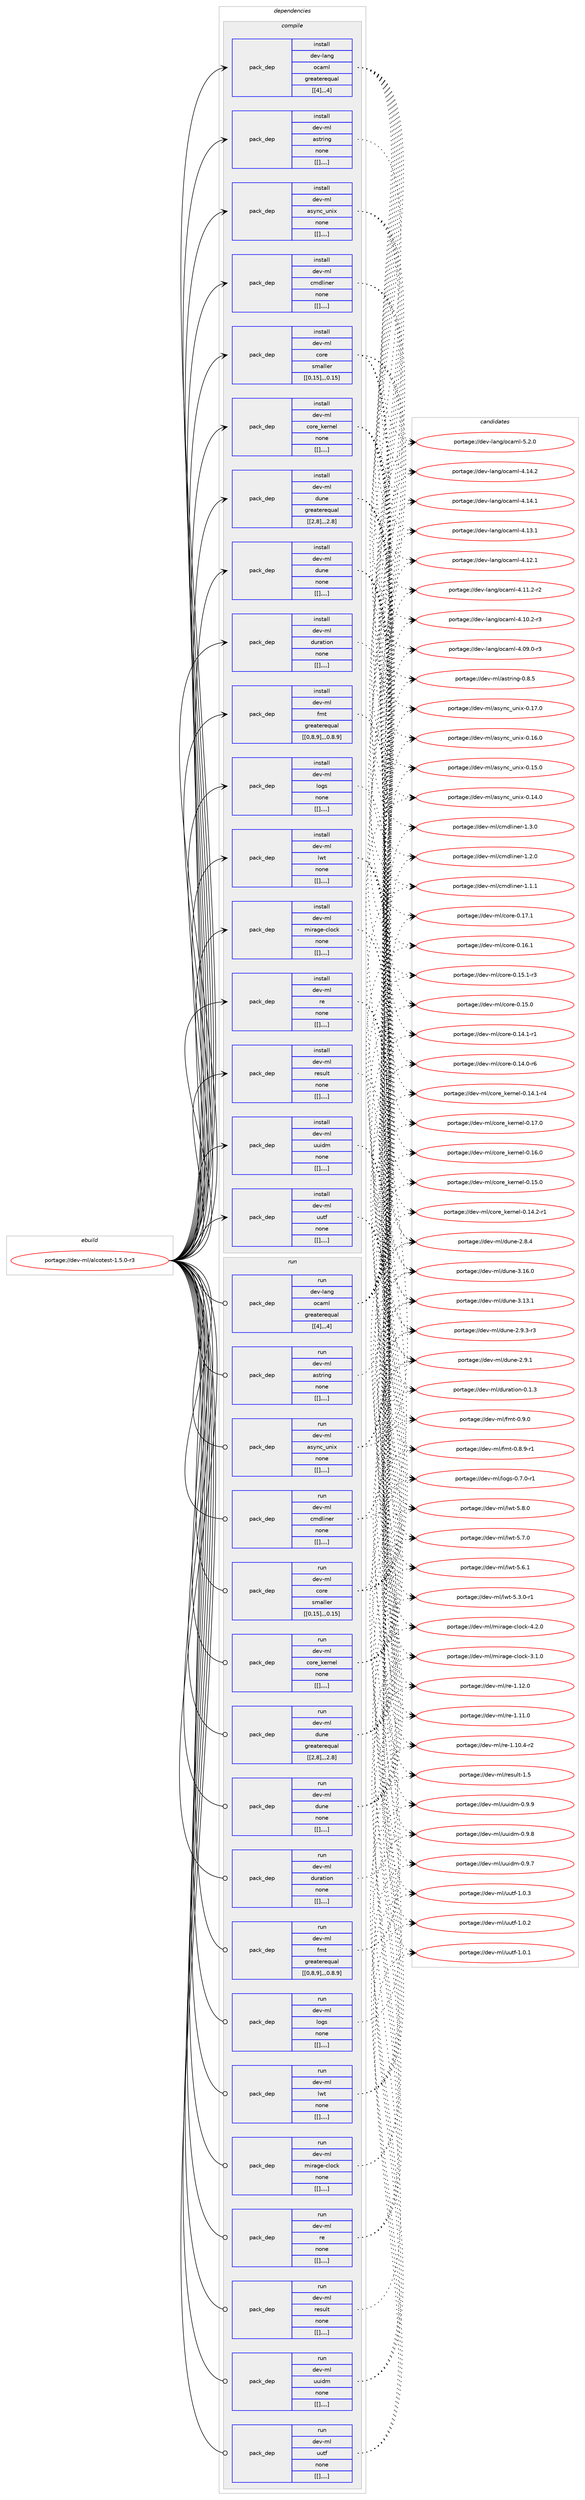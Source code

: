 digraph prolog {

# *************
# Graph options
# *************

newrank=true;
concentrate=true;
compound=true;
graph [rankdir=LR,fontname=Helvetica,fontsize=10,ranksep=1.5];#, ranksep=2.5, nodesep=0.2];
edge  [arrowhead=vee];
node  [fontname=Helvetica,fontsize=10];

# **********
# The ebuild
# **********

subgraph cluster_leftcol {
color=gray;
label=<<i>ebuild</i>>;
id [label="portage://dev-ml/alcotest-1.5.0-r3", color=red, width=4, href="../dev-ml/alcotest-1.5.0-r3.svg"];
}

# ****************
# The dependencies
# ****************

subgraph cluster_midcol {
color=gray;
label=<<i>dependencies</i>>;
subgraph cluster_compile {
fillcolor="#eeeeee";
style=filled;
label=<<i>compile</i>>;
subgraph pack88339 {
dependency120526 [label=<<TABLE BORDER="0" CELLBORDER="1" CELLSPACING="0" CELLPADDING="4" WIDTH="220"><TR><TD ROWSPAN="6" CELLPADDING="30">pack_dep</TD></TR><TR><TD WIDTH="110">install</TD></TR><TR><TD>dev-lang</TD></TR><TR><TD>ocaml</TD></TR><TR><TD>greaterequal</TD></TR><TR><TD>[[4],,,4]</TD></TR></TABLE>>, shape=none, color=blue];
}
id:e -> dependency120526:w [weight=20,style="solid",arrowhead="vee"];
subgraph pack88344 {
dependency120566 [label=<<TABLE BORDER="0" CELLBORDER="1" CELLSPACING="0" CELLPADDING="4" WIDTH="220"><TR><TD ROWSPAN="6" CELLPADDING="30">pack_dep</TD></TR><TR><TD WIDTH="110">install</TD></TR><TR><TD>dev-ml</TD></TR><TR><TD>astring</TD></TR><TR><TD>none</TD></TR><TR><TD>[[],,,,]</TD></TR></TABLE>>, shape=none, color=blue];
}
id:e -> dependency120566:w [weight=20,style="solid",arrowhead="vee"];
subgraph pack88395 {
dependency120609 [label=<<TABLE BORDER="0" CELLBORDER="1" CELLSPACING="0" CELLPADDING="4" WIDTH="220"><TR><TD ROWSPAN="6" CELLPADDING="30">pack_dep</TD></TR><TR><TD WIDTH="110">install</TD></TR><TR><TD>dev-ml</TD></TR><TR><TD>async_unix</TD></TR><TR><TD>none</TD></TR><TR><TD>[[],,,,]</TD></TR></TABLE>>, shape=none, color=blue];
}
id:e -> dependency120609:w [weight=20,style="solid",arrowhead="vee"];
subgraph pack88469 {
dependency120701 [label=<<TABLE BORDER="0" CELLBORDER="1" CELLSPACING="0" CELLPADDING="4" WIDTH="220"><TR><TD ROWSPAN="6" CELLPADDING="30">pack_dep</TD></TR><TR><TD WIDTH="110">install</TD></TR><TR><TD>dev-ml</TD></TR><TR><TD>cmdliner</TD></TR><TR><TD>none</TD></TR><TR><TD>[[],,,,]</TD></TR></TABLE>>, shape=none, color=blue];
}
id:e -> dependency120701:w [weight=20,style="solid",arrowhead="vee"];
subgraph pack88504 {
dependency120778 [label=<<TABLE BORDER="0" CELLBORDER="1" CELLSPACING="0" CELLPADDING="4" WIDTH="220"><TR><TD ROWSPAN="6" CELLPADDING="30">pack_dep</TD></TR><TR><TD WIDTH="110">install</TD></TR><TR><TD>dev-ml</TD></TR><TR><TD>core</TD></TR><TR><TD>smaller</TD></TR><TR><TD>[[0,15],,,0.15]</TD></TR></TABLE>>, shape=none, color=blue];
}
id:e -> dependency120778:w [weight=20,style="solid",arrowhead="vee"];
subgraph pack88569 {
dependency120819 [label=<<TABLE BORDER="0" CELLBORDER="1" CELLSPACING="0" CELLPADDING="4" WIDTH="220"><TR><TD ROWSPAN="6" CELLPADDING="30">pack_dep</TD></TR><TR><TD WIDTH="110">install</TD></TR><TR><TD>dev-ml</TD></TR><TR><TD>core_kernel</TD></TR><TR><TD>none</TD></TR><TR><TD>[[],,,,]</TD></TR></TABLE>>, shape=none, color=blue];
}
id:e -> dependency120819:w [weight=20,style="solid",arrowhead="vee"];
subgraph pack88588 {
dependency120857 [label=<<TABLE BORDER="0" CELLBORDER="1" CELLSPACING="0" CELLPADDING="4" WIDTH="220"><TR><TD ROWSPAN="6" CELLPADDING="30">pack_dep</TD></TR><TR><TD WIDTH="110">install</TD></TR><TR><TD>dev-ml</TD></TR><TR><TD>dune</TD></TR><TR><TD>greaterequal</TD></TR><TR><TD>[[2,8],,,2.8]</TD></TR></TABLE>>, shape=none, color=blue];
}
id:e -> dependency120857:w [weight=20,style="solid",arrowhead="vee"];
subgraph pack88665 {
dependency120948 [label=<<TABLE BORDER="0" CELLBORDER="1" CELLSPACING="0" CELLPADDING="4" WIDTH="220"><TR><TD ROWSPAN="6" CELLPADDING="30">pack_dep</TD></TR><TR><TD WIDTH="110">install</TD></TR><TR><TD>dev-ml</TD></TR><TR><TD>dune</TD></TR><TR><TD>none</TD></TR><TR><TD>[[],,,,]</TD></TR></TABLE>>, shape=none, color=blue];
}
id:e -> dependency120948:w [weight=20,style="solid",arrowhead="vee"];
subgraph pack88761 {
dependency121088 [label=<<TABLE BORDER="0" CELLBORDER="1" CELLSPACING="0" CELLPADDING="4" WIDTH="220"><TR><TD ROWSPAN="6" CELLPADDING="30">pack_dep</TD></TR><TR><TD WIDTH="110">install</TD></TR><TR><TD>dev-ml</TD></TR><TR><TD>duration</TD></TR><TR><TD>none</TD></TR><TR><TD>[[],,,,]</TD></TR></TABLE>>, shape=none, color=blue];
}
id:e -> dependency121088:w [weight=20,style="solid",arrowhead="vee"];
subgraph pack88835 {
dependency121107 [label=<<TABLE BORDER="0" CELLBORDER="1" CELLSPACING="0" CELLPADDING="4" WIDTH="220"><TR><TD ROWSPAN="6" CELLPADDING="30">pack_dep</TD></TR><TR><TD WIDTH="110">install</TD></TR><TR><TD>dev-ml</TD></TR><TR><TD>fmt</TD></TR><TR><TD>greaterequal</TD></TR><TR><TD>[[0,8,9],,,0.8.9]</TD></TR></TABLE>>, shape=none, color=blue];
}
id:e -> dependency121107:w [weight=20,style="solid",arrowhead="vee"];
subgraph pack88837 {
dependency121110 [label=<<TABLE BORDER="0" CELLBORDER="1" CELLSPACING="0" CELLPADDING="4" WIDTH="220"><TR><TD ROWSPAN="6" CELLPADDING="30">pack_dep</TD></TR><TR><TD WIDTH="110">install</TD></TR><TR><TD>dev-ml</TD></TR><TR><TD>logs</TD></TR><TR><TD>none</TD></TR><TR><TD>[[],,,,]</TD></TR></TABLE>>, shape=none, color=blue];
}
id:e -> dependency121110:w [weight=20,style="solid",arrowhead="vee"];
subgraph pack88860 {
dependency121157 [label=<<TABLE BORDER="0" CELLBORDER="1" CELLSPACING="0" CELLPADDING="4" WIDTH="220"><TR><TD ROWSPAN="6" CELLPADDING="30">pack_dep</TD></TR><TR><TD WIDTH="110">install</TD></TR><TR><TD>dev-ml</TD></TR><TR><TD>lwt</TD></TR><TR><TD>none</TD></TR><TR><TD>[[],,,,]</TD></TR></TABLE>>, shape=none, color=blue];
}
id:e -> dependency121157:w [weight=20,style="solid",arrowhead="vee"];
subgraph pack88916 {
dependency121201 [label=<<TABLE BORDER="0" CELLBORDER="1" CELLSPACING="0" CELLPADDING="4" WIDTH="220"><TR><TD ROWSPAN="6" CELLPADDING="30">pack_dep</TD></TR><TR><TD WIDTH="110">install</TD></TR><TR><TD>dev-ml</TD></TR><TR><TD>mirage-clock</TD></TR><TR><TD>none</TD></TR><TR><TD>[[],,,,]</TD></TR></TABLE>>, shape=none, color=blue];
}
id:e -> dependency121201:w [weight=20,style="solid",arrowhead="vee"];
subgraph pack88922 {
dependency121223 [label=<<TABLE BORDER="0" CELLBORDER="1" CELLSPACING="0" CELLPADDING="4" WIDTH="220"><TR><TD ROWSPAN="6" CELLPADDING="30">pack_dep</TD></TR><TR><TD WIDTH="110">install</TD></TR><TR><TD>dev-ml</TD></TR><TR><TD>re</TD></TR><TR><TD>none</TD></TR><TR><TD>[[],,,,]</TD></TR></TABLE>>, shape=none, color=blue];
}
id:e -> dependency121223:w [weight=20,style="solid",arrowhead="vee"];
subgraph pack88938 {
dependency121240 [label=<<TABLE BORDER="0" CELLBORDER="1" CELLSPACING="0" CELLPADDING="4" WIDTH="220"><TR><TD ROWSPAN="6" CELLPADDING="30">pack_dep</TD></TR><TR><TD WIDTH="110">install</TD></TR><TR><TD>dev-ml</TD></TR><TR><TD>result</TD></TR><TR><TD>none</TD></TR><TR><TD>[[],,,,]</TD></TR></TABLE>>, shape=none, color=blue];
}
id:e -> dependency121240:w [weight=20,style="solid",arrowhead="vee"];
subgraph pack88962 {
dependency121241 [label=<<TABLE BORDER="0" CELLBORDER="1" CELLSPACING="0" CELLPADDING="4" WIDTH="220"><TR><TD ROWSPAN="6" CELLPADDING="30">pack_dep</TD></TR><TR><TD WIDTH="110">install</TD></TR><TR><TD>dev-ml</TD></TR><TR><TD>uuidm</TD></TR><TR><TD>none</TD></TR><TR><TD>[[],,,,]</TD></TR></TABLE>>, shape=none, color=blue];
}
id:e -> dependency121241:w [weight=20,style="solid",arrowhead="vee"];
subgraph pack88964 {
dependency121260 [label=<<TABLE BORDER="0" CELLBORDER="1" CELLSPACING="0" CELLPADDING="4" WIDTH="220"><TR><TD ROWSPAN="6" CELLPADDING="30">pack_dep</TD></TR><TR><TD WIDTH="110">install</TD></TR><TR><TD>dev-ml</TD></TR><TR><TD>uutf</TD></TR><TR><TD>none</TD></TR><TR><TD>[[],,,,]</TD></TR></TABLE>>, shape=none, color=blue];
}
id:e -> dependency121260:w [weight=20,style="solid",arrowhead="vee"];
}
subgraph cluster_compileandrun {
fillcolor="#eeeeee";
style=filled;
label=<<i>compile and run</i>>;
}
subgraph cluster_run {
fillcolor="#eeeeee";
style=filled;
label=<<i>run</i>>;
subgraph pack88983 {
dependency121321 [label=<<TABLE BORDER="0" CELLBORDER="1" CELLSPACING="0" CELLPADDING="4" WIDTH="220"><TR><TD ROWSPAN="6" CELLPADDING="30">pack_dep</TD></TR><TR><TD WIDTH="110">run</TD></TR><TR><TD>dev-lang</TD></TR><TR><TD>ocaml</TD></TR><TR><TD>greaterequal</TD></TR><TR><TD>[[4],,,4]</TD></TR></TABLE>>, shape=none, color=blue];
}
id:e -> dependency121321:w [weight=20,style="solid",arrowhead="odot"];
subgraph pack89061 {
dependency121414 [label=<<TABLE BORDER="0" CELLBORDER="1" CELLSPACING="0" CELLPADDING="4" WIDTH="220"><TR><TD ROWSPAN="6" CELLPADDING="30">pack_dep</TD></TR><TR><TD WIDTH="110">run</TD></TR><TR><TD>dev-ml</TD></TR><TR><TD>astring</TD></TR><TR><TD>none</TD></TR><TR><TD>[[],,,,]</TD></TR></TABLE>>, shape=none, color=blue];
}
id:e -> dependency121414:w [weight=20,style="solid",arrowhead="odot"];
subgraph pack89116 {
dependency121430 [label=<<TABLE BORDER="0" CELLBORDER="1" CELLSPACING="0" CELLPADDING="4" WIDTH="220"><TR><TD ROWSPAN="6" CELLPADDING="30">pack_dep</TD></TR><TR><TD WIDTH="110">run</TD></TR><TR><TD>dev-ml</TD></TR><TR><TD>async_unix</TD></TR><TR><TD>none</TD></TR><TR><TD>[[],,,,]</TD></TR></TABLE>>, shape=none, color=blue];
}
id:e -> dependency121430:w [weight=20,style="solid",arrowhead="odot"];
subgraph pack89169 {
dependency121487 [label=<<TABLE BORDER="0" CELLBORDER="1" CELLSPACING="0" CELLPADDING="4" WIDTH="220"><TR><TD ROWSPAN="6" CELLPADDING="30">pack_dep</TD></TR><TR><TD WIDTH="110">run</TD></TR><TR><TD>dev-ml</TD></TR><TR><TD>cmdliner</TD></TR><TR><TD>none</TD></TR><TR><TD>[[],,,,]</TD></TR></TABLE>>, shape=none, color=blue];
}
id:e -> dependency121487:w [weight=20,style="solid",arrowhead="odot"];
subgraph pack89199 {
dependency121504 [label=<<TABLE BORDER="0" CELLBORDER="1" CELLSPACING="0" CELLPADDING="4" WIDTH="220"><TR><TD ROWSPAN="6" CELLPADDING="30">pack_dep</TD></TR><TR><TD WIDTH="110">run</TD></TR><TR><TD>dev-ml</TD></TR><TR><TD>core</TD></TR><TR><TD>smaller</TD></TR><TR><TD>[[0,15],,,0.15]</TD></TR></TABLE>>, shape=none, color=blue];
}
id:e -> dependency121504:w [weight=20,style="solid",arrowhead="odot"];
subgraph pack89202 {
dependency121546 [label=<<TABLE BORDER="0" CELLBORDER="1" CELLSPACING="0" CELLPADDING="4" WIDTH="220"><TR><TD ROWSPAN="6" CELLPADDING="30">pack_dep</TD></TR><TR><TD WIDTH="110">run</TD></TR><TR><TD>dev-ml</TD></TR><TR><TD>core_kernel</TD></TR><TR><TD>none</TD></TR><TR><TD>[[],,,,]</TD></TR></TABLE>>, shape=none, color=blue];
}
id:e -> dependency121546:w [weight=20,style="solid",arrowhead="odot"];
subgraph pack89272 {
dependency121596 [label=<<TABLE BORDER="0" CELLBORDER="1" CELLSPACING="0" CELLPADDING="4" WIDTH="220"><TR><TD ROWSPAN="6" CELLPADDING="30">pack_dep</TD></TR><TR><TD WIDTH="110">run</TD></TR><TR><TD>dev-ml</TD></TR><TR><TD>dune</TD></TR><TR><TD>greaterequal</TD></TR><TR><TD>[[2,8],,,2.8]</TD></TR></TABLE>>, shape=none, color=blue];
}
id:e -> dependency121596:w [weight=20,style="solid",arrowhead="odot"];
subgraph pack89398 {
dependency121753 [label=<<TABLE BORDER="0" CELLBORDER="1" CELLSPACING="0" CELLPADDING="4" WIDTH="220"><TR><TD ROWSPAN="6" CELLPADDING="30">pack_dep</TD></TR><TR><TD WIDTH="110">run</TD></TR><TR><TD>dev-ml</TD></TR><TR><TD>dune</TD></TR><TR><TD>none</TD></TR><TR><TD>[[],,,,]</TD></TR></TABLE>>, shape=none, color=blue];
}
id:e -> dependency121753:w [weight=20,style="solid",arrowhead="odot"];
subgraph pack89461 {
dependency121805 [label=<<TABLE BORDER="0" CELLBORDER="1" CELLSPACING="0" CELLPADDING="4" WIDTH="220"><TR><TD ROWSPAN="6" CELLPADDING="30">pack_dep</TD></TR><TR><TD WIDTH="110">run</TD></TR><TR><TD>dev-ml</TD></TR><TR><TD>duration</TD></TR><TR><TD>none</TD></TR><TR><TD>[[],,,,]</TD></TR></TABLE>>, shape=none, color=blue];
}
id:e -> dependency121805:w [weight=20,style="solid",arrowhead="odot"];
subgraph pack89478 {
dependency121827 [label=<<TABLE BORDER="0" CELLBORDER="1" CELLSPACING="0" CELLPADDING="4" WIDTH="220"><TR><TD ROWSPAN="6" CELLPADDING="30">pack_dep</TD></TR><TR><TD WIDTH="110">run</TD></TR><TR><TD>dev-ml</TD></TR><TR><TD>fmt</TD></TR><TR><TD>greaterequal</TD></TR><TR><TD>[[0,8,9],,,0.8.9]</TD></TR></TABLE>>, shape=none, color=blue];
}
id:e -> dependency121827:w [weight=20,style="solid",arrowhead="odot"];
subgraph pack89614 {
dependency121952 [label=<<TABLE BORDER="0" CELLBORDER="1" CELLSPACING="0" CELLPADDING="4" WIDTH="220"><TR><TD ROWSPAN="6" CELLPADDING="30">pack_dep</TD></TR><TR><TD WIDTH="110">run</TD></TR><TR><TD>dev-ml</TD></TR><TR><TD>logs</TD></TR><TR><TD>none</TD></TR><TR><TD>[[],,,,]</TD></TR></TABLE>>, shape=none, color=blue];
}
id:e -> dependency121952:w [weight=20,style="solid",arrowhead="odot"];
subgraph pack89621 {
dependency121962 [label=<<TABLE BORDER="0" CELLBORDER="1" CELLSPACING="0" CELLPADDING="4" WIDTH="220"><TR><TD ROWSPAN="6" CELLPADDING="30">pack_dep</TD></TR><TR><TD WIDTH="110">run</TD></TR><TR><TD>dev-ml</TD></TR><TR><TD>lwt</TD></TR><TR><TD>none</TD></TR><TR><TD>[[],,,,]</TD></TR></TABLE>>, shape=none, color=blue];
}
id:e -> dependency121962:w [weight=20,style="solid",arrowhead="odot"];
subgraph pack89626 {
dependency121966 [label=<<TABLE BORDER="0" CELLBORDER="1" CELLSPACING="0" CELLPADDING="4" WIDTH="220"><TR><TD ROWSPAN="6" CELLPADDING="30">pack_dep</TD></TR><TR><TD WIDTH="110">run</TD></TR><TR><TD>dev-ml</TD></TR><TR><TD>mirage-clock</TD></TR><TR><TD>none</TD></TR><TR><TD>[[],,,,]</TD></TR></TABLE>>, shape=none, color=blue];
}
id:e -> dependency121966:w [weight=20,style="solid",arrowhead="odot"];
subgraph pack89632 {
dependency121969 [label=<<TABLE BORDER="0" CELLBORDER="1" CELLSPACING="0" CELLPADDING="4" WIDTH="220"><TR><TD ROWSPAN="6" CELLPADDING="30">pack_dep</TD></TR><TR><TD WIDTH="110">run</TD></TR><TR><TD>dev-ml</TD></TR><TR><TD>re</TD></TR><TR><TD>none</TD></TR><TR><TD>[[],,,,]</TD></TR></TABLE>>, shape=none, color=blue];
}
id:e -> dependency121969:w [weight=20,style="solid",arrowhead="odot"];
subgraph pack89635 {
dependency121973 [label=<<TABLE BORDER="0" CELLBORDER="1" CELLSPACING="0" CELLPADDING="4" WIDTH="220"><TR><TD ROWSPAN="6" CELLPADDING="30">pack_dep</TD></TR><TR><TD WIDTH="110">run</TD></TR><TR><TD>dev-ml</TD></TR><TR><TD>result</TD></TR><TR><TD>none</TD></TR><TR><TD>[[],,,,]</TD></TR></TABLE>>, shape=none, color=blue];
}
id:e -> dependency121973:w [weight=20,style="solid",arrowhead="odot"];
subgraph pack89639 {
dependency121996 [label=<<TABLE BORDER="0" CELLBORDER="1" CELLSPACING="0" CELLPADDING="4" WIDTH="220"><TR><TD ROWSPAN="6" CELLPADDING="30">pack_dep</TD></TR><TR><TD WIDTH="110">run</TD></TR><TR><TD>dev-ml</TD></TR><TR><TD>uuidm</TD></TR><TR><TD>none</TD></TR><TR><TD>[[],,,,]</TD></TR></TABLE>>, shape=none, color=blue];
}
id:e -> dependency121996:w [weight=20,style="solid",arrowhead="odot"];
subgraph pack89663 {
dependency122020 [label=<<TABLE BORDER="0" CELLBORDER="1" CELLSPACING="0" CELLPADDING="4" WIDTH="220"><TR><TD ROWSPAN="6" CELLPADDING="30">pack_dep</TD></TR><TR><TD WIDTH="110">run</TD></TR><TR><TD>dev-ml</TD></TR><TR><TD>uutf</TD></TR><TR><TD>none</TD></TR><TR><TD>[[],,,,]</TD></TR></TABLE>>, shape=none, color=blue];
}
id:e -> dependency122020:w [weight=20,style="solid",arrowhead="odot"];
}
}

# **************
# The candidates
# **************

subgraph cluster_choices {
rank=same;
color=gray;
label=<<i>candidates</i>>;

subgraph choice88934 {
color=black;
nodesep=1;
choice1001011184510897110103471119997109108455346504648 [label="portage://dev-lang/ocaml-5.2.0", color=red, width=4,href="../dev-lang/ocaml-5.2.0.svg"];
choice100101118451089711010347111999710910845524649524650 [label="portage://dev-lang/ocaml-4.14.2", color=red, width=4,href="../dev-lang/ocaml-4.14.2.svg"];
choice100101118451089711010347111999710910845524649524649 [label="portage://dev-lang/ocaml-4.14.1", color=red, width=4,href="../dev-lang/ocaml-4.14.1.svg"];
choice100101118451089711010347111999710910845524649514649 [label="portage://dev-lang/ocaml-4.13.1", color=red, width=4,href="../dev-lang/ocaml-4.13.1.svg"];
choice100101118451089711010347111999710910845524649504649 [label="portage://dev-lang/ocaml-4.12.1", color=red, width=4,href="../dev-lang/ocaml-4.12.1.svg"];
choice1001011184510897110103471119997109108455246494946504511450 [label="portage://dev-lang/ocaml-4.11.2-r2", color=red, width=4,href="../dev-lang/ocaml-4.11.2-r2.svg"];
choice1001011184510897110103471119997109108455246494846504511451 [label="portage://dev-lang/ocaml-4.10.2-r3", color=red, width=4,href="../dev-lang/ocaml-4.10.2-r3.svg"];
choice1001011184510897110103471119997109108455246485746484511451 [label="portage://dev-lang/ocaml-4.09.0-r3", color=red, width=4,href="../dev-lang/ocaml-4.09.0-r3.svg"];
dependency120526:e -> choice1001011184510897110103471119997109108455346504648:w [style=dotted,weight="100"];
dependency120526:e -> choice100101118451089711010347111999710910845524649524650:w [style=dotted,weight="100"];
dependency120526:e -> choice100101118451089711010347111999710910845524649524649:w [style=dotted,weight="100"];
dependency120526:e -> choice100101118451089711010347111999710910845524649514649:w [style=dotted,weight="100"];
dependency120526:e -> choice100101118451089711010347111999710910845524649504649:w [style=dotted,weight="100"];
dependency120526:e -> choice1001011184510897110103471119997109108455246494946504511450:w [style=dotted,weight="100"];
dependency120526:e -> choice1001011184510897110103471119997109108455246494846504511451:w [style=dotted,weight="100"];
dependency120526:e -> choice1001011184510897110103471119997109108455246485746484511451:w [style=dotted,weight="100"];
}
subgraph choice88980 {
color=black;
nodesep=1;
choice100101118451091084797115116114105110103454846564653 [label="portage://dev-ml/astring-0.8.5", color=red, width=4,href="../dev-ml/astring-0.8.5.svg"];
dependency120566:e -> choice100101118451091084797115116114105110103454846564653:w [style=dotted,weight="100"];
}
subgraph choice89036 {
color=black;
nodesep=1;
choice100101118451091084797115121110999511711010512045484649554648 [label="portage://dev-ml/async_unix-0.17.0", color=red, width=4,href="../dev-ml/async_unix-0.17.0.svg"];
choice100101118451091084797115121110999511711010512045484649544648 [label="portage://dev-ml/async_unix-0.16.0", color=red, width=4,href="../dev-ml/async_unix-0.16.0.svg"];
choice100101118451091084797115121110999511711010512045484649534648 [label="portage://dev-ml/async_unix-0.15.0", color=red, width=4,href="../dev-ml/async_unix-0.15.0.svg"];
choice100101118451091084797115121110999511711010512045484649524648 [label="portage://dev-ml/async_unix-0.14.0", color=red, width=4,href="../dev-ml/async_unix-0.14.0.svg"];
dependency120609:e -> choice100101118451091084797115121110999511711010512045484649554648:w [style=dotted,weight="100"];
dependency120609:e -> choice100101118451091084797115121110999511711010512045484649544648:w [style=dotted,weight="100"];
dependency120609:e -> choice100101118451091084797115121110999511711010512045484649534648:w [style=dotted,weight="100"];
dependency120609:e -> choice100101118451091084797115121110999511711010512045484649524648:w [style=dotted,weight="100"];
}
subgraph choice89090 {
color=black;
nodesep=1;
choice100101118451091084799109100108105110101114454946514648 [label="portage://dev-ml/cmdliner-1.3.0", color=red, width=4,href="../dev-ml/cmdliner-1.3.0.svg"];
choice100101118451091084799109100108105110101114454946504648 [label="portage://dev-ml/cmdliner-1.2.0", color=red, width=4,href="../dev-ml/cmdliner-1.2.0.svg"];
choice100101118451091084799109100108105110101114454946494649 [label="portage://dev-ml/cmdliner-1.1.1", color=red, width=4,href="../dev-ml/cmdliner-1.1.1.svg"];
dependency120701:e -> choice100101118451091084799109100108105110101114454946514648:w [style=dotted,weight="100"];
dependency120701:e -> choice100101118451091084799109100108105110101114454946504648:w [style=dotted,weight="100"];
dependency120701:e -> choice100101118451091084799109100108105110101114454946494649:w [style=dotted,weight="100"];
}
subgraph choice89154 {
color=black;
nodesep=1;
choice10010111845109108479911111410145484649554649 [label="portage://dev-ml/core-0.17.1", color=red, width=4,href="../dev-ml/core-0.17.1.svg"];
choice10010111845109108479911111410145484649544649 [label="portage://dev-ml/core-0.16.1", color=red, width=4,href="../dev-ml/core-0.16.1.svg"];
choice100101118451091084799111114101454846495346494511451 [label="portage://dev-ml/core-0.15.1-r3", color=red, width=4,href="../dev-ml/core-0.15.1-r3.svg"];
choice10010111845109108479911111410145484649534648 [label="portage://dev-ml/core-0.15.0", color=red, width=4,href="../dev-ml/core-0.15.0.svg"];
choice100101118451091084799111114101454846495246494511449 [label="portage://dev-ml/core-0.14.1-r1", color=red, width=4,href="../dev-ml/core-0.14.1-r1.svg"];
choice100101118451091084799111114101454846495246484511454 [label="portage://dev-ml/core-0.14.0-r6", color=red, width=4,href="../dev-ml/core-0.14.0-r6.svg"];
dependency120778:e -> choice10010111845109108479911111410145484649554649:w [style=dotted,weight="100"];
dependency120778:e -> choice10010111845109108479911111410145484649544649:w [style=dotted,weight="100"];
dependency120778:e -> choice100101118451091084799111114101454846495346494511451:w [style=dotted,weight="100"];
dependency120778:e -> choice10010111845109108479911111410145484649534648:w [style=dotted,weight="100"];
dependency120778:e -> choice100101118451091084799111114101454846495246494511449:w [style=dotted,weight="100"];
dependency120778:e -> choice100101118451091084799111114101454846495246484511454:w [style=dotted,weight="100"];
}
subgraph choice89161 {
color=black;
nodesep=1;
choice1001011184510910847991111141019510710111411010110845484649554648 [label="portage://dev-ml/core_kernel-0.17.0", color=red, width=4,href="../dev-ml/core_kernel-0.17.0.svg"];
choice1001011184510910847991111141019510710111411010110845484649544648 [label="portage://dev-ml/core_kernel-0.16.0", color=red, width=4,href="../dev-ml/core_kernel-0.16.0.svg"];
choice1001011184510910847991111141019510710111411010110845484649534648 [label="portage://dev-ml/core_kernel-0.15.0", color=red, width=4,href="../dev-ml/core_kernel-0.15.0.svg"];
choice10010111845109108479911111410195107101114110101108454846495246504511449 [label="portage://dev-ml/core_kernel-0.14.2-r1", color=red, width=4,href="../dev-ml/core_kernel-0.14.2-r1.svg"];
choice10010111845109108479911111410195107101114110101108454846495246494511452 [label="portage://dev-ml/core_kernel-0.14.1-r4", color=red, width=4,href="../dev-ml/core_kernel-0.14.1-r4.svg"];
dependency120819:e -> choice1001011184510910847991111141019510710111411010110845484649554648:w [style=dotted,weight="100"];
dependency120819:e -> choice1001011184510910847991111141019510710111411010110845484649544648:w [style=dotted,weight="100"];
dependency120819:e -> choice1001011184510910847991111141019510710111411010110845484649534648:w [style=dotted,weight="100"];
dependency120819:e -> choice10010111845109108479911111410195107101114110101108454846495246504511449:w [style=dotted,weight="100"];
dependency120819:e -> choice10010111845109108479911111410195107101114110101108454846495246494511452:w [style=dotted,weight="100"];
}
subgraph choice89212 {
color=black;
nodesep=1;
choice100101118451091084710011711010145514649544648 [label="portage://dev-ml/dune-3.16.0", color=red, width=4,href="../dev-ml/dune-3.16.0.svg"];
choice100101118451091084710011711010145514649514649 [label="portage://dev-ml/dune-3.13.1", color=red, width=4,href="../dev-ml/dune-3.13.1.svg"];
choice10010111845109108471001171101014550465746514511451 [label="portage://dev-ml/dune-2.9.3-r3", color=red, width=4,href="../dev-ml/dune-2.9.3-r3.svg"];
choice1001011184510910847100117110101455046574649 [label="portage://dev-ml/dune-2.9.1", color=red, width=4,href="../dev-ml/dune-2.9.1.svg"];
choice1001011184510910847100117110101455046564652 [label="portage://dev-ml/dune-2.8.4", color=red, width=4,href="../dev-ml/dune-2.8.4.svg"];
dependency120857:e -> choice100101118451091084710011711010145514649544648:w [style=dotted,weight="100"];
dependency120857:e -> choice100101118451091084710011711010145514649514649:w [style=dotted,weight="100"];
dependency120857:e -> choice10010111845109108471001171101014550465746514511451:w [style=dotted,weight="100"];
dependency120857:e -> choice1001011184510910847100117110101455046574649:w [style=dotted,weight="100"];
dependency120857:e -> choice1001011184510910847100117110101455046564652:w [style=dotted,weight="100"];
}
subgraph choice89223 {
color=black;
nodesep=1;
choice100101118451091084710011711010145514649544648 [label="portage://dev-ml/dune-3.16.0", color=red, width=4,href="../dev-ml/dune-3.16.0.svg"];
choice100101118451091084710011711010145514649514649 [label="portage://dev-ml/dune-3.13.1", color=red, width=4,href="../dev-ml/dune-3.13.1.svg"];
choice10010111845109108471001171101014550465746514511451 [label="portage://dev-ml/dune-2.9.3-r3", color=red, width=4,href="../dev-ml/dune-2.9.3-r3.svg"];
choice1001011184510910847100117110101455046574649 [label="portage://dev-ml/dune-2.9.1", color=red, width=4,href="../dev-ml/dune-2.9.1.svg"];
choice1001011184510910847100117110101455046564652 [label="portage://dev-ml/dune-2.8.4", color=red, width=4,href="../dev-ml/dune-2.8.4.svg"];
dependency120948:e -> choice100101118451091084710011711010145514649544648:w [style=dotted,weight="100"];
dependency120948:e -> choice100101118451091084710011711010145514649514649:w [style=dotted,weight="100"];
dependency120948:e -> choice10010111845109108471001171101014550465746514511451:w [style=dotted,weight="100"];
dependency120948:e -> choice1001011184510910847100117110101455046574649:w [style=dotted,weight="100"];
dependency120948:e -> choice1001011184510910847100117110101455046564652:w [style=dotted,weight="100"];
}
subgraph choice89255 {
color=black;
nodesep=1;
choice100101118451091084710011711497116105111110454846494651 [label="portage://dev-ml/duration-0.1.3", color=red, width=4,href="../dev-ml/duration-0.1.3.svg"];
dependency121088:e -> choice100101118451091084710011711497116105111110454846494651:w [style=dotted,weight="100"];
}
subgraph choice89272 {
color=black;
nodesep=1;
choice1001011184510910847102109116454846574648 [label="portage://dev-ml/fmt-0.9.0", color=red, width=4,href="../dev-ml/fmt-0.9.0.svg"];
choice10010111845109108471021091164548465646574511449 [label="portage://dev-ml/fmt-0.8.9-r1", color=red, width=4,href="../dev-ml/fmt-0.8.9-r1.svg"];
dependency121107:e -> choice1001011184510910847102109116454846574648:w [style=dotted,weight="100"];
dependency121107:e -> choice10010111845109108471021091164548465646574511449:w [style=dotted,weight="100"];
}
subgraph choice89300 {
color=black;
nodesep=1;
choice10010111845109108471081111031154548465546484511449 [label="portage://dev-ml/logs-0.7.0-r1", color=red, width=4,href="../dev-ml/logs-0.7.0-r1.svg"];
dependency121110:e -> choice10010111845109108471081111031154548465546484511449:w [style=dotted,weight="100"];
}
subgraph choice89301 {
color=black;
nodesep=1;
choice1001011184510910847108119116455346564648 [label="portage://dev-ml/lwt-5.8.0", color=red, width=4,href="../dev-ml/lwt-5.8.0.svg"];
choice1001011184510910847108119116455346554648 [label="portage://dev-ml/lwt-5.7.0", color=red, width=4,href="../dev-ml/lwt-5.7.0.svg"];
choice1001011184510910847108119116455346544649 [label="portage://dev-ml/lwt-5.6.1", color=red, width=4,href="../dev-ml/lwt-5.6.1.svg"];
choice10010111845109108471081191164553465146484511449 [label="portage://dev-ml/lwt-5.3.0-r1", color=red, width=4,href="../dev-ml/lwt-5.3.0-r1.svg"];
dependency121157:e -> choice1001011184510910847108119116455346564648:w [style=dotted,weight="100"];
dependency121157:e -> choice1001011184510910847108119116455346554648:w [style=dotted,weight="100"];
dependency121157:e -> choice1001011184510910847108119116455346544649:w [style=dotted,weight="100"];
dependency121157:e -> choice10010111845109108471081191164553465146484511449:w [style=dotted,weight="100"];
}
subgraph choice89413 {
color=black;
nodesep=1;
choice100101118451091084710910511497103101459910811199107455246504648 [label="portage://dev-ml/mirage-clock-4.2.0", color=red, width=4,href="../dev-ml/mirage-clock-4.2.0.svg"];
choice100101118451091084710910511497103101459910811199107455146494648 [label="portage://dev-ml/mirage-clock-3.1.0", color=red, width=4,href="../dev-ml/mirage-clock-3.1.0.svg"];
dependency121201:e -> choice100101118451091084710910511497103101459910811199107455246504648:w [style=dotted,weight="100"];
dependency121201:e -> choice100101118451091084710910511497103101459910811199107455146494648:w [style=dotted,weight="100"];
}
subgraph choice89472 {
color=black;
nodesep=1;
choice100101118451091084711410145494649504648 [label="portage://dev-ml/re-1.12.0", color=red, width=4,href="../dev-ml/re-1.12.0.svg"];
choice100101118451091084711410145494649494648 [label="portage://dev-ml/re-1.11.0", color=red, width=4,href="../dev-ml/re-1.11.0.svg"];
choice1001011184510910847114101454946494846524511450 [label="portage://dev-ml/re-1.10.4-r2", color=red, width=4,href="../dev-ml/re-1.10.4-r2.svg"];
dependency121223:e -> choice100101118451091084711410145494649504648:w [style=dotted,weight="100"];
dependency121223:e -> choice100101118451091084711410145494649494648:w [style=dotted,weight="100"];
dependency121223:e -> choice1001011184510910847114101454946494846524511450:w [style=dotted,weight="100"];
}
subgraph choice89501 {
color=black;
nodesep=1;
choice100101118451091084711410111511710811645494653 [label="portage://dev-ml/result-1.5", color=red, width=4,href="../dev-ml/result-1.5.svg"];
dependency121240:e -> choice100101118451091084711410111511710811645494653:w [style=dotted,weight="100"];
}
subgraph choice89505 {
color=black;
nodesep=1;
choice1001011184510910847117117105100109454846574657 [label="portage://dev-ml/uuidm-0.9.9", color=red, width=4,href="../dev-ml/uuidm-0.9.9.svg"];
choice1001011184510910847117117105100109454846574656 [label="portage://dev-ml/uuidm-0.9.8", color=red, width=4,href="../dev-ml/uuidm-0.9.8.svg"];
choice1001011184510910847117117105100109454846574655 [label="portage://dev-ml/uuidm-0.9.7", color=red, width=4,href="../dev-ml/uuidm-0.9.7.svg"];
dependency121241:e -> choice1001011184510910847117117105100109454846574657:w [style=dotted,weight="100"];
dependency121241:e -> choice1001011184510910847117117105100109454846574656:w [style=dotted,weight="100"];
dependency121241:e -> choice1001011184510910847117117105100109454846574655:w [style=dotted,weight="100"];
}
subgraph choice89530 {
color=black;
nodesep=1;
choice1001011184510910847117117116102454946484651 [label="portage://dev-ml/uutf-1.0.3", color=red, width=4,href="../dev-ml/uutf-1.0.3.svg"];
choice1001011184510910847117117116102454946484650 [label="portage://dev-ml/uutf-1.0.2", color=red, width=4,href="../dev-ml/uutf-1.0.2.svg"];
choice1001011184510910847117117116102454946484649 [label="portage://dev-ml/uutf-1.0.1", color=red, width=4,href="../dev-ml/uutf-1.0.1.svg"];
dependency121260:e -> choice1001011184510910847117117116102454946484651:w [style=dotted,weight="100"];
dependency121260:e -> choice1001011184510910847117117116102454946484650:w [style=dotted,weight="100"];
dependency121260:e -> choice1001011184510910847117117116102454946484649:w [style=dotted,weight="100"];
}
subgraph choice89546 {
color=black;
nodesep=1;
choice1001011184510897110103471119997109108455346504648 [label="portage://dev-lang/ocaml-5.2.0", color=red, width=4,href="../dev-lang/ocaml-5.2.0.svg"];
choice100101118451089711010347111999710910845524649524650 [label="portage://dev-lang/ocaml-4.14.2", color=red, width=4,href="../dev-lang/ocaml-4.14.2.svg"];
choice100101118451089711010347111999710910845524649524649 [label="portage://dev-lang/ocaml-4.14.1", color=red, width=4,href="../dev-lang/ocaml-4.14.1.svg"];
choice100101118451089711010347111999710910845524649514649 [label="portage://dev-lang/ocaml-4.13.1", color=red, width=4,href="../dev-lang/ocaml-4.13.1.svg"];
choice100101118451089711010347111999710910845524649504649 [label="portage://dev-lang/ocaml-4.12.1", color=red, width=4,href="../dev-lang/ocaml-4.12.1.svg"];
choice1001011184510897110103471119997109108455246494946504511450 [label="portage://dev-lang/ocaml-4.11.2-r2", color=red, width=4,href="../dev-lang/ocaml-4.11.2-r2.svg"];
choice1001011184510897110103471119997109108455246494846504511451 [label="portage://dev-lang/ocaml-4.10.2-r3", color=red, width=4,href="../dev-lang/ocaml-4.10.2-r3.svg"];
choice1001011184510897110103471119997109108455246485746484511451 [label="portage://dev-lang/ocaml-4.09.0-r3", color=red, width=4,href="../dev-lang/ocaml-4.09.0-r3.svg"];
dependency121321:e -> choice1001011184510897110103471119997109108455346504648:w [style=dotted,weight="100"];
dependency121321:e -> choice100101118451089711010347111999710910845524649524650:w [style=dotted,weight="100"];
dependency121321:e -> choice100101118451089711010347111999710910845524649524649:w [style=dotted,weight="100"];
dependency121321:e -> choice100101118451089711010347111999710910845524649514649:w [style=dotted,weight="100"];
dependency121321:e -> choice100101118451089711010347111999710910845524649504649:w [style=dotted,weight="100"];
dependency121321:e -> choice1001011184510897110103471119997109108455246494946504511450:w [style=dotted,weight="100"];
dependency121321:e -> choice1001011184510897110103471119997109108455246494846504511451:w [style=dotted,weight="100"];
dependency121321:e -> choice1001011184510897110103471119997109108455246485746484511451:w [style=dotted,weight="100"];
}
subgraph choice89554 {
color=black;
nodesep=1;
choice100101118451091084797115116114105110103454846564653 [label="portage://dev-ml/astring-0.8.5", color=red, width=4,href="../dev-ml/astring-0.8.5.svg"];
dependency121414:e -> choice100101118451091084797115116114105110103454846564653:w [style=dotted,weight="100"];
}
subgraph choice89560 {
color=black;
nodesep=1;
choice100101118451091084797115121110999511711010512045484649554648 [label="portage://dev-ml/async_unix-0.17.0", color=red, width=4,href="../dev-ml/async_unix-0.17.0.svg"];
choice100101118451091084797115121110999511711010512045484649544648 [label="portage://dev-ml/async_unix-0.16.0", color=red, width=4,href="../dev-ml/async_unix-0.16.0.svg"];
choice100101118451091084797115121110999511711010512045484649534648 [label="portage://dev-ml/async_unix-0.15.0", color=red, width=4,href="../dev-ml/async_unix-0.15.0.svg"];
choice100101118451091084797115121110999511711010512045484649524648 [label="portage://dev-ml/async_unix-0.14.0", color=red, width=4,href="../dev-ml/async_unix-0.14.0.svg"];
dependency121430:e -> choice100101118451091084797115121110999511711010512045484649554648:w [style=dotted,weight="100"];
dependency121430:e -> choice100101118451091084797115121110999511711010512045484649544648:w [style=dotted,weight="100"];
dependency121430:e -> choice100101118451091084797115121110999511711010512045484649534648:w [style=dotted,weight="100"];
dependency121430:e -> choice100101118451091084797115121110999511711010512045484649524648:w [style=dotted,weight="100"];
}
subgraph choice89563 {
color=black;
nodesep=1;
choice100101118451091084799109100108105110101114454946514648 [label="portage://dev-ml/cmdliner-1.3.0", color=red, width=4,href="../dev-ml/cmdliner-1.3.0.svg"];
choice100101118451091084799109100108105110101114454946504648 [label="portage://dev-ml/cmdliner-1.2.0", color=red, width=4,href="../dev-ml/cmdliner-1.2.0.svg"];
choice100101118451091084799109100108105110101114454946494649 [label="portage://dev-ml/cmdliner-1.1.1", color=red, width=4,href="../dev-ml/cmdliner-1.1.1.svg"];
dependency121487:e -> choice100101118451091084799109100108105110101114454946514648:w [style=dotted,weight="100"];
dependency121487:e -> choice100101118451091084799109100108105110101114454946504648:w [style=dotted,weight="100"];
dependency121487:e -> choice100101118451091084799109100108105110101114454946494649:w [style=dotted,weight="100"];
}
subgraph choice89566 {
color=black;
nodesep=1;
choice10010111845109108479911111410145484649554649 [label="portage://dev-ml/core-0.17.1", color=red, width=4,href="../dev-ml/core-0.17.1.svg"];
choice10010111845109108479911111410145484649544649 [label="portage://dev-ml/core-0.16.1", color=red, width=4,href="../dev-ml/core-0.16.1.svg"];
choice100101118451091084799111114101454846495346494511451 [label="portage://dev-ml/core-0.15.1-r3", color=red, width=4,href="../dev-ml/core-0.15.1-r3.svg"];
choice10010111845109108479911111410145484649534648 [label="portage://dev-ml/core-0.15.0", color=red, width=4,href="../dev-ml/core-0.15.0.svg"];
choice100101118451091084799111114101454846495246494511449 [label="portage://dev-ml/core-0.14.1-r1", color=red, width=4,href="../dev-ml/core-0.14.1-r1.svg"];
choice100101118451091084799111114101454846495246484511454 [label="portage://dev-ml/core-0.14.0-r6", color=red, width=4,href="../dev-ml/core-0.14.0-r6.svg"];
dependency121504:e -> choice10010111845109108479911111410145484649554649:w [style=dotted,weight="100"];
dependency121504:e -> choice10010111845109108479911111410145484649544649:w [style=dotted,weight="100"];
dependency121504:e -> choice100101118451091084799111114101454846495346494511451:w [style=dotted,weight="100"];
dependency121504:e -> choice10010111845109108479911111410145484649534648:w [style=dotted,weight="100"];
dependency121504:e -> choice100101118451091084799111114101454846495246494511449:w [style=dotted,weight="100"];
dependency121504:e -> choice100101118451091084799111114101454846495246484511454:w [style=dotted,weight="100"];
}
subgraph choice89572 {
color=black;
nodesep=1;
choice1001011184510910847991111141019510710111411010110845484649554648 [label="portage://dev-ml/core_kernel-0.17.0", color=red, width=4,href="../dev-ml/core_kernel-0.17.0.svg"];
choice1001011184510910847991111141019510710111411010110845484649544648 [label="portage://dev-ml/core_kernel-0.16.0", color=red, width=4,href="../dev-ml/core_kernel-0.16.0.svg"];
choice1001011184510910847991111141019510710111411010110845484649534648 [label="portage://dev-ml/core_kernel-0.15.0", color=red, width=4,href="../dev-ml/core_kernel-0.15.0.svg"];
choice10010111845109108479911111410195107101114110101108454846495246504511449 [label="portage://dev-ml/core_kernel-0.14.2-r1", color=red, width=4,href="../dev-ml/core_kernel-0.14.2-r1.svg"];
choice10010111845109108479911111410195107101114110101108454846495246494511452 [label="portage://dev-ml/core_kernel-0.14.1-r4", color=red, width=4,href="../dev-ml/core_kernel-0.14.1-r4.svg"];
dependency121546:e -> choice1001011184510910847991111141019510710111411010110845484649554648:w [style=dotted,weight="100"];
dependency121546:e -> choice1001011184510910847991111141019510710111411010110845484649544648:w [style=dotted,weight="100"];
dependency121546:e -> choice1001011184510910847991111141019510710111411010110845484649534648:w [style=dotted,weight="100"];
dependency121546:e -> choice10010111845109108479911111410195107101114110101108454846495246504511449:w [style=dotted,weight="100"];
dependency121546:e -> choice10010111845109108479911111410195107101114110101108454846495246494511452:w [style=dotted,weight="100"];
}
subgraph choice89577 {
color=black;
nodesep=1;
choice100101118451091084710011711010145514649544648 [label="portage://dev-ml/dune-3.16.0", color=red, width=4,href="../dev-ml/dune-3.16.0.svg"];
choice100101118451091084710011711010145514649514649 [label="portage://dev-ml/dune-3.13.1", color=red, width=4,href="../dev-ml/dune-3.13.1.svg"];
choice10010111845109108471001171101014550465746514511451 [label="portage://dev-ml/dune-2.9.3-r3", color=red, width=4,href="../dev-ml/dune-2.9.3-r3.svg"];
choice1001011184510910847100117110101455046574649 [label="portage://dev-ml/dune-2.9.1", color=red, width=4,href="../dev-ml/dune-2.9.1.svg"];
choice1001011184510910847100117110101455046564652 [label="portage://dev-ml/dune-2.8.4", color=red, width=4,href="../dev-ml/dune-2.8.4.svg"];
dependency121596:e -> choice100101118451091084710011711010145514649544648:w [style=dotted,weight="100"];
dependency121596:e -> choice100101118451091084710011711010145514649514649:w [style=dotted,weight="100"];
dependency121596:e -> choice10010111845109108471001171101014550465746514511451:w [style=dotted,weight="100"];
dependency121596:e -> choice1001011184510910847100117110101455046574649:w [style=dotted,weight="100"];
dependency121596:e -> choice1001011184510910847100117110101455046564652:w [style=dotted,weight="100"];
}
subgraph choice89582 {
color=black;
nodesep=1;
choice100101118451091084710011711010145514649544648 [label="portage://dev-ml/dune-3.16.0", color=red, width=4,href="../dev-ml/dune-3.16.0.svg"];
choice100101118451091084710011711010145514649514649 [label="portage://dev-ml/dune-3.13.1", color=red, width=4,href="../dev-ml/dune-3.13.1.svg"];
choice10010111845109108471001171101014550465746514511451 [label="portage://dev-ml/dune-2.9.3-r3", color=red, width=4,href="../dev-ml/dune-2.9.3-r3.svg"];
choice1001011184510910847100117110101455046574649 [label="portage://dev-ml/dune-2.9.1", color=red, width=4,href="../dev-ml/dune-2.9.1.svg"];
choice1001011184510910847100117110101455046564652 [label="portage://dev-ml/dune-2.8.4", color=red, width=4,href="../dev-ml/dune-2.8.4.svg"];
dependency121753:e -> choice100101118451091084710011711010145514649544648:w [style=dotted,weight="100"];
dependency121753:e -> choice100101118451091084710011711010145514649514649:w [style=dotted,weight="100"];
dependency121753:e -> choice10010111845109108471001171101014550465746514511451:w [style=dotted,weight="100"];
dependency121753:e -> choice1001011184510910847100117110101455046574649:w [style=dotted,weight="100"];
dependency121753:e -> choice1001011184510910847100117110101455046564652:w [style=dotted,weight="100"];
}
subgraph choice89589 {
color=black;
nodesep=1;
choice100101118451091084710011711497116105111110454846494651 [label="portage://dev-ml/duration-0.1.3", color=red, width=4,href="../dev-ml/duration-0.1.3.svg"];
dependency121805:e -> choice100101118451091084710011711497116105111110454846494651:w [style=dotted,weight="100"];
}
subgraph choice89593 {
color=black;
nodesep=1;
choice1001011184510910847102109116454846574648 [label="portage://dev-ml/fmt-0.9.0", color=red, width=4,href="../dev-ml/fmt-0.9.0.svg"];
choice10010111845109108471021091164548465646574511449 [label="portage://dev-ml/fmt-0.8.9-r1", color=red, width=4,href="../dev-ml/fmt-0.8.9-r1.svg"];
dependency121827:e -> choice1001011184510910847102109116454846574648:w [style=dotted,weight="100"];
dependency121827:e -> choice10010111845109108471021091164548465646574511449:w [style=dotted,weight="100"];
}
subgraph choice89597 {
color=black;
nodesep=1;
choice10010111845109108471081111031154548465546484511449 [label="portage://dev-ml/logs-0.7.0-r1", color=red, width=4,href="../dev-ml/logs-0.7.0-r1.svg"];
dependency121952:e -> choice10010111845109108471081111031154548465546484511449:w [style=dotted,weight="100"];
}
subgraph choice89630 {
color=black;
nodesep=1;
choice1001011184510910847108119116455346564648 [label="portage://dev-ml/lwt-5.8.0", color=red, width=4,href="../dev-ml/lwt-5.8.0.svg"];
choice1001011184510910847108119116455346554648 [label="portage://dev-ml/lwt-5.7.0", color=red, width=4,href="../dev-ml/lwt-5.7.0.svg"];
choice1001011184510910847108119116455346544649 [label="portage://dev-ml/lwt-5.6.1", color=red, width=4,href="../dev-ml/lwt-5.6.1.svg"];
choice10010111845109108471081191164553465146484511449 [label="portage://dev-ml/lwt-5.3.0-r1", color=red, width=4,href="../dev-ml/lwt-5.3.0-r1.svg"];
dependency121962:e -> choice1001011184510910847108119116455346564648:w [style=dotted,weight="100"];
dependency121962:e -> choice1001011184510910847108119116455346554648:w [style=dotted,weight="100"];
dependency121962:e -> choice1001011184510910847108119116455346544649:w [style=dotted,weight="100"];
dependency121962:e -> choice10010111845109108471081191164553465146484511449:w [style=dotted,weight="100"];
}
subgraph choice89653 {
color=black;
nodesep=1;
choice100101118451091084710910511497103101459910811199107455246504648 [label="portage://dev-ml/mirage-clock-4.2.0", color=red, width=4,href="../dev-ml/mirage-clock-4.2.0.svg"];
choice100101118451091084710910511497103101459910811199107455146494648 [label="portage://dev-ml/mirage-clock-3.1.0", color=red, width=4,href="../dev-ml/mirage-clock-3.1.0.svg"];
dependency121966:e -> choice100101118451091084710910511497103101459910811199107455246504648:w [style=dotted,weight="100"];
dependency121966:e -> choice100101118451091084710910511497103101459910811199107455146494648:w [style=dotted,weight="100"];
}
subgraph choice89658 {
color=black;
nodesep=1;
choice100101118451091084711410145494649504648 [label="portage://dev-ml/re-1.12.0", color=red, width=4,href="../dev-ml/re-1.12.0.svg"];
choice100101118451091084711410145494649494648 [label="portage://dev-ml/re-1.11.0", color=red, width=4,href="../dev-ml/re-1.11.0.svg"];
choice1001011184510910847114101454946494846524511450 [label="portage://dev-ml/re-1.10.4-r2", color=red, width=4,href="../dev-ml/re-1.10.4-r2.svg"];
dependency121969:e -> choice100101118451091084711410145494649504648:w [style=dotted,weight="100"];
dependency121969:e -> choice100101118451091084711410145494649494648:w [style=dotted,weight="100"];
dependency121969:e -> choice1001011184510910847114101454946494846524511450:w [style=dotted,weight="100"];
}
subgraph choice89663 {
color=black;
nodesep=1;
choice100101118451091084711410111511710811645494653 [label="portage://dev-ml/result-1.5", color=red, width=4,href="../dev-ml/result-1.5.svg"];
dependency121973:e -> choice100101118451091084711410111511710811645494653:w [style=dotted,weight="100"];
}
subgraph choice89666 {
color=black;
nodesep=1;
choice1001011184510910847117117105100109454846574657 [label="portage://dev-ml/uuidm-0.9.9", color=red, width=4,href="../dev-ml/uuidm-0.9.9.svg"];
choice1001011184510910847117117105100109454846574656 [label="portage://dev-ml/uuidm-0.9.8", color=red, width=4,href="../dev-ml/uuidm-0.9.8.svg"];
choice1001011184510910847117117105100109454846574655 [label="portage://dev-ml/uuidm-0.9.7", color=red, width=4,href="../dev-ml/uuidm-0.9.7.svg"];
dependency121996:e -> choice1001011184510910847117117105100109454846574657:w [style=dotted,weight="100"];
dependency121996:e -> choice1001011184510910847117117105100109454846574656:w [style=dotted,weight="100"];
dependency121996:e -> choice1001011184510910847117117105100109454846574655:w [style=dotted,weight="100"];
}
subgraph choice89669 {
color=black;
nodesep=1;
choice1001011184510910847117117116102454946484651 [label="portage://dev-ml/uutf-1.0.3", color=red, width=4,href="../dev-ml/uutf-1.0.3.svg"];
choice1001011184510910847117117116102454946484650 [label="portage://dev-ml/uutf-1.0.2", color=red, width=4,href="../dev-ml/uutf-1.0.2.svg"];
choice1001011184510910847117117116102454946484649 [label="portage://dev-ml/uutf-1.0.1", color=red, width=4,href="../dev-ml/uutf-1.0.1.svg"];
dependency122020:e -> choice1001011184510910847117117116102454946484651:w [style=dotted,weight="100"];
dependency122020:e -> choice1001011184510910847117117116102454946484650:w [style=dotted,weight="100"];
dependency122020:e -> choice1001011184510910847117117116102454946484649:w [style=dotted,weight="100"];
}
}

}
